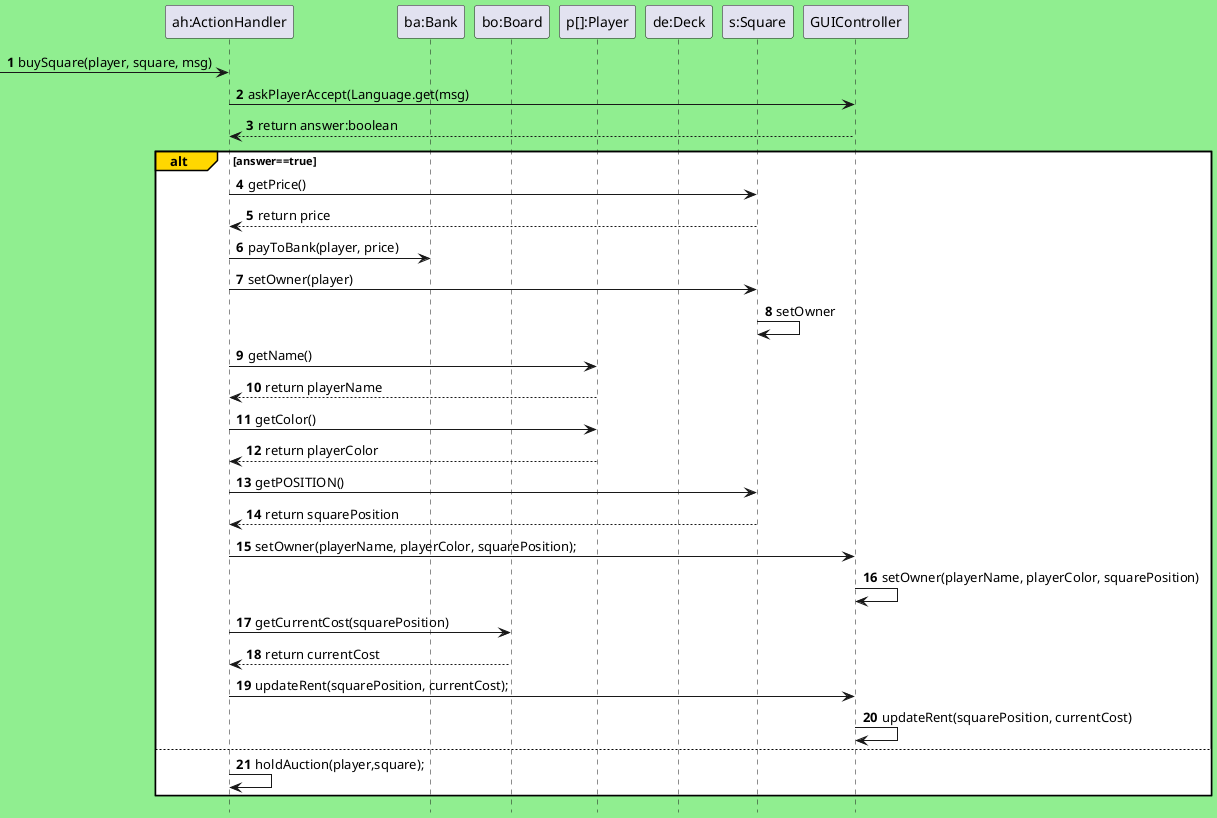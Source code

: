 @startuml
'https://plantuml.com/sequence-diagram

autonumber
hide footbox
skinparam backgroundColor #LightGreen
Participant "ah:ActionHandler" as actionHandler
Participant "ba:Bank" as bank
Participant "bo:Board" as board
Participant "p[]:Player" as player
Participant "de:Deck" as deck
Participant "s:Square" as square
Participant "GUIController" as guiController

->actionHandler:buySquare(player, square, msg)
actionHandler -> guiController:askPlayerAccept(Language.get(msg)
actionHandler <-- guiController:return answer:boolean
alt#Gold #White answer==true
    actionHandler -> square:getPrice()
    actionHandler <--square: return price
    actionHandler ->bank: payToBank(player, price)

    actionHandler->square:setOwner(player)
    square->square: setOwner
    actionHandler -> player:getName()
    actionHandler <-- player:return playerName
    actionHandler -> player:getColor()
    actionHandler <-- player:return playerColor
    actionHandler -> square:getPOSITION()
    actionHandler <-- square:return squarePosition
    actionHandler->guiController:setOwner(playerName, playerColor, squarePosition);
    guiController -> guiController:setOwner(playerName, playerColor, squarePosition)
    actionHandler -> board:getCurrentCost(squarePosition)
    actionHandler <-- board:return currentCost
    actionHandler -> guiController:updateRent(squarePosition, currentCost);
    guiController -> guiController:updateRent(squarePosition, currentCost)
else #White
     actionHandler -> actionHandler:holdAuction(player,square);
end
@enduml
